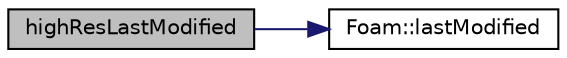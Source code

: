 digraph "highResLastModified"
{
  bgcolor="transparent";
  edge [fontname="Helvetica",fontsize="10",labelfontname="Helvetica",labelfontsize="10"];
  node [fontname="Helvetica",fontsize="10",shape=record];
  rankdir="LR";
  Node1 [label="highResLastModified",height=0.2,width=0.4,color="black", fillcolor="grey75", style="filled" fontcolor="black"];
  Node1 -> Node2 [color="midnightblue",fontsize="10",style="solid",fontname="Helvetica"];
  Node2 [label="Foam::lastModified",height=0.2,width=0.4,color="black",URL="$namespaceFoam.html#a1c4312da7716d12b7ea5c23ec68fea18",tooltip="Return time of last file modification (normally follows symbolic links). "];
}
